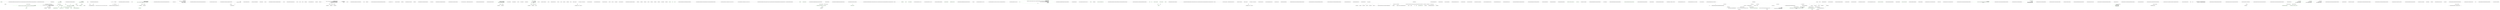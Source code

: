 digraph  {
n112 [label="Nancy.Routing.DefaultRouteInvoker", span=""];
n113 [label="System.Type", span=""];
n114 [label=string, span=""];
n115 [label=dynamic, span=""];
n116 [label="Nancy.NancyContext", span=""];
n117 [label=negotiator, span=""];
n118 [label="?", span=""];
n0 [cluster="Nancy.Routing.DefaultRouteInvoker.DefaultRouteInvoker(System.Collections.Generic.IEnumerable<Nancy.Responses.Negotiation.IResponseProcessor>)", label="Entry Nancy.Routing.DefaultRouteInvoker.DefaultRouteInvoker(System.Collections.Generic.IEnumerable<Nancy.Responses.Negotiation.IResponseProcessor>)", span="18-18"];
n1 [cluster="Nancy.Routing.DefaultRouteInvoker.DefaultRouteInvoker(System.Collections.Generic.IEnumerable<Nancy.Responses.Negotiation.IResponseProcessor>)", label="this.processors = processors", span="20-20"];
n2 [cluster="Nancy.Routing.DefaultRouteInvoker.DefaultRouteInvoker(System.Collections.Generic.IEnumerable<Nancy.Responses.Negotiation.IResponseProcessor>)", label="this.invocationStrategies = \r\n                new Dictionary<Type, Func<dynamic, NancyContext, Response>>\r\n                {\r\n                    { typeof (Response), ProcessAsRealResponse },\r\n                    { typeof (Object), ProcessAsNegotiator },\r\n                }", span="22-27"];
n3 [cluster="Nancy.Routing.DefaultRouteInvoker.DefaultRouteInvoker(System.Collections.Generic.IEnumerable<Nancy.Responses.Negotiation.IResponseProcessor>)", label="Exit Nancy.Routing.DefaultRouteInvoker.DefaultRouteInvoker(System.Collections.Generic.IEnumerable<Nancy.Responses.Negotiation.IResponseProcessor>)", span="18-18"];
n4 [cluster="System.Collections.Generic.Dictionary<TKey, TValue>.Dictionary()", label="Entry System.Collections.Generic.Dictionary<TKey, TValue>.Dictionary()", span="0-0"];
n5 [cluster="Nancy.Routing.DefaultRouteInvoker.Invoke(Nancy.Routing.Route, Nancy.DynamicDictionary, Nancy.NancyContext)", label="Entry Nancy.Routing.DefaultRouteInvoker.Invoke(Nancy.Routing.Route, Nancy.DynamicDictionary, Nancy.NancyContext)", span="37-37"];
n6 [cluster="Nancy.Routing.DefaultRouteInvoker.Invoke(Nancy.Routing.Route, Nancy.DynamicDictionary, Nancy.NancyContext)", label="var result =\r\n                route.Invoke(parameters) ?? new Response()", span="39-40"];
n8 [cluster="Nancy.Routing.DefaultRouteInvoker.Invoke(Nancy.Routing.Route, Nancy.DynamicDictionary, Nancy.NancyContext)", label="return strategy.Invoke(result, context);", span="44-44"];
n7 [cluster="Nancy.Routing.DefaultRouteInvoker.Invoke(Nancy.Routing.Route, Nancy.DynamicDictionary, Nancy.NancyContext)", label="var strategy = this.GetInvocationStrategy(result.GetType())", span="42-42"];
n10 [cluster="Nancy.Routing.Route.Invoke(Nancy.DynamicDictionary)", label="Entry Nancy.Routing.Route.Invoke(Nancy.DynamicDictionary)", span="54-54"];
n11 [cluster="Nancy.Response.Response()", label="Entry Nancy.Response.Response()", span="20-20"];
n12 [cluster="Unk.GetType", label="Entry Unk.GetType", span=""];
n13 [cluster="Nancy.Routing.DefaultRouteInvoker.GetInvocationStrategy(System.Type)", label="Entry Nancy.Routing.DefaultRouteInvoker.GetInvocationStrategy(System.Type)", span="47-47"];
n9 [cluster="Nancy.Routing.DefaultRouteInvoker.Invoke(Nancy.Routing.Route, Nancy.DynamicDictionary, Nancy.NancyContext)", label="Exit Nancy.Routing.DefaultRouteInvoker.Invoke(Nancy.Routing.Route, Nancy.DynamicDictionary, Nancy.NancyContext)", span="37-37"];
n14 [cluster="Unk.Invoke", label="Entry Unk.Invoke", span=""];
n15 [cluster="Nancy.Routing.DefaultRouteInvoker.GetInvocationStrategy(System.Type)", label="return invocationStrategies.Where(invocationStrategy => invocationStrategy.Key.IsAssignableFrom(resultType))\r\n                                        .Select(invocationStrategy => invocationStrategy.Value)\r\n                                        .First();", span="49-51"];
n21 [cluster="lambda expression", label="invocationStrategy.Key.IsAssignableFrom(resultType)", span="49-49"];
n16 [cluster="Nancy.Routing.DefaultRouteInvoker.GetInvocationStrategy(System.Type)", label="Exit Nancy.Routing.DefaultRouteInvoker.GetInvocationStrategy(System.Type)", span="47-47"];
n17 [cluster="Unk.Where", label="Entry Unk.Where", span=""];
n18 [cluster="Unk.Select", label="Entry Unk.Select", span=""];
n19 [cluster="Unk.First", label="Entry Unk.First", span=""];
n20 [cluster="lambda expression", label="Entry lambda expression", span="49-49"];
n24 [cluster="lambda expression", label="Entry lambda expression", span="50-50"];
n22 [cluster="lambda expression", label="Exit lambda expression", span="49-49"];
n23 [cluster="System.Type.IsAssignableFrom(System.Type)", label="Entry System.Type.IsAssignableFrom(System.Type)", span="0-0"];
n25 [cluster="lambda expression", label="invocationStrategy.Value", span="50-50"];
n26 [cluster="lambda expression", label="Exit lambda expression", span="50-50"];
n27 [cluster="Nancy.Routing.DefaultRouteInvoker.GetCompatibleProcessors(string, dynamic, Nancy.NancyContext)", label="Entry Nancy.Routing.DefaultRouteInvoker.GetCompatibleProcessors(string, dynamic, Nancy.NancyContext)", span="54-54"];
n28 [cluster="Nancy.Routing.DefaultRouteInvoker.GetCompatibleProcessors(string, dynamic, Nancy.NancyContext)", label="var compatibleProcessors = this.processors\r\n                .Select(processor => Tuple.Create(processor, (ProcessorMatch)processor.CanProcess(acceptHeader, model, context)))\r\n                .Where(x => x.Item2.ModelResult != MatchResult.NoMatch)\r\n                .Where(x => x.Item2.RequestedContentTypeResult != MatchResult.NoMatch)\r\n                .ToList()", span="56-60"];
n34 [cluster="lambda expression", label="Tuple.Create(processor, (ProcessorMatch)processor.CanProcess(acceptHeader, model, context))", span="57-57"];
n29 [cluster="Nancy.Routing.DefaultRouteInvoker.GetCompatibleProcessors(string, dynamic, Nancy.NancyContext)", label="return compatibleProcessors.Any() ?\r\n                compatibleProcessors :\r\n                null;", span="62-64"];
n31 [cluster="Unk.ToList", label="Entry Unk.ToList", span=""];
n33 [cluster="lambda expression", label="Entry lambda expression", span="57-57"];
n38 [cluster="lambda expression", label="Entry lambda expression", span="58-58"];
n41 [cluster="lambda expression", label="Entry lambda expression", span="59-59"];
n30 [cluster="Nancy.Routing.DefaultRouteInvoker.GetCompatibleProcessors(string, dynamic, Nancy.NancyContext)", label="Exit Nancy.Routing.DefaultRouteInvoker.GetCompatibleProcessors(string, dynamic, Nancy.NancyContext)", span="54-54"];
n32 [cluster="Unk.Any", label="Entry Unk.Any", span=""];
n35 [cluster="lambda expression", label="Exit lambda expression", span="57-57"];
n36 [cluster="Nancy.Responses.Negotiation.IResponseProcessor.CanProcess(Nancy.Responses.Negotiation.MediaRange, dynamic, Nancy.NancyContext)", label="Entry Nancy.Responses.Negotiation.IResponseProcessor.CanProcess(Nancy.Responses.Negotiation.MediaRange, dynamic, Nancy.NancyContext)", span="23-23"];
n37 [cluster="System.Tuple.Create<T1, T2>(T1, T2)", label="Entry System.Tuple.Create<T1, T2>(T1, T2)", span="0-0"];
n39 [cluster="lambda expression", label="x.Item2.ModelResult != MatchResult.NoMatch", span="58-58"];
n40 [cluster="lambda expression", label="Exit lambda expression", span="58-58"];
n42 [cluster="lambda expression", label="x.Item2.RequestedContentTypeResult != MatchResult.NoMatch", span="59-59"];
n43 [cluster="lambda expression", label="Exit lambda expression", span="59-59"];
n44 [cluster="Nancy.Routing.DefaultRouteInvoker.ProcessAsRealResponse(dynamic, Nancy.NancyContext)", label="Entry Nancy.Routing.DefaultRouteInvoker.ProcessAsRealResponse(dynamic, Nancy.NancyContext)", span="67-67"];
n45 [cluster="Nancy.Routing.DefaultRouteInvoker.ProcessAsRealResponse(dynamic, Nancy.NancyContext)", label="return (Response)routeResult;", span="69-69"];
n46 [cluster="Nancy.Routing.DefaultRouteInvoker.ProcessAsRealResponse(dynamic, Nancy.NancyContext)", label="Exit Nancy.Routing.DefaultRouteInvoker.ProcessAsRealResponse(dynamic, Nancy.NancyContext)", span="67-67"];
n47 [cluster="Nancy.Routing.DefaultRouteInvoker.ProcessAsNegotiator(object, Nancy.NancyContext)", label="Entry Nancy.Routing.DefaultRouteInvoker.ProcessAsNegotiator(object, Nancy.NancyContext)", span="72-72"];
n64 [cluster="Nancy.Routing.DefaultRouteInvoker.ProcessAsNegotiator(object, Nancy.NancyContext)", label="var baseUrl = context.Request.Url.BasePath + ''/'' + Path.GetFileNameWithoutExtension(context.Request.Url.Path)", span="127-127"];
n72 [cluster="Nancy.Responses.Negotiation.Negotiator.Negotiator(Nancy.NancyContext)", label="Entry Nancy.Responses.Negotiation.Negotiator.Negotiator(Nancy.NancyContext)", span="9-9"];
n73 [cluster="Nancy.Responses.Negotiation.Negotiator.WithModel(dynamic)", label="Entry Nancy.Responses.Negotiation.Negotiator.WithModel(dynamic)", span="96-96"];
n90 [cluster="lambda expression", label="Entry lambda expression", span="83-83"];
n93 [cluster="lambda expression", label="Entry lambda expression", span="84-84"];
n74 [cluster="Unk.GetModelForMediaRange", label="Entry Unk.GetModelForMediaRange", span=""];
n75 [cluster="Unk.GetCompatibleProcessors", label="Entry Unk.GetCompatibleProcessors", span=""];
n76 [cluster="Unk.ToArray", label="Entry Unk.ToArray", span=""];
n77 [cluster="Unk.OrderByDescending", label="Entry Unk.OrderByDescending", span=""];
n78 [cluster="Unk.ThenByDescending", label="Entry Unk.ThenByDescending", span=""];
n100 [cluster="lambda expression", label="Entry lambda expression", span="105-105"];
n103 [cluster="lambda expression", label="Entry lambda expression", span="106-106"];
n79 [cluster="Unk.Process", label="Entry Unk.Process", span=""];
n69 [cluster="Nancy.Routing.DefaultRouteInvoker.ProcessAsNegotiator(object, Nancy.NancyContext)", label="response.Headers[''Link''] = linkBuilder.ToString()", span="136-136"];
n80 [cluster="Unk.Count", label="Entry Unk.Count", span=""];
n81 [cluster="Nancy.Response.WithHeader(string, string)", label="Entry Nancy.Response.WithHeader(string, string)", span="46-46"];
n62 [cluster="Nancy.Routing.DefaultRouteInvoker.ProcessAsNegotiator(object, Nancy.NancyContext)", label="linkProcessors.Any()", span="123-123"];
n82 [cluster="Unk.Skip", label="Entry Unk.Skip", span=""];
n83 [cluster="Unk.SelectMany", label="Entry Unk.SelectMany", span=""];
n106 [cluster="lambda expression", label="Entry lambda expression", span="119-119"];
n109 [cluster="lambda expression", label="Entry lambda expression", span="120-120"];
n65 [cluster="Nancy.Routing.DefaultRouteInvoker.ProcessAsNegotiator(object, Nancy.NancyContext)", label=linkProcessors, span="128-128"];
n63 [cluster="Nancy.Routing.DefaultRouteInvoker.ProcessAsNegotiator(object, Nancy.NancyContext)", label="var linkBuilder = new StringBuilder()", span="125-125"];
n84 [cluster="System.Text.StringBuilder.StringBuilder()", label="Entry System.Text.StringBuilder.StringBuilder()", span="0-0"];
n68 [cluster="Nancy.Routing.DefaultRouteInvoker.ProcessAsNegotiator(object, Nancy.NancyContext)", label="linkBuilder.AppendFormat(''<{0}>; rel=\''{1}\'','', url, contentType)", span="133-133"];
n85 [cluster="System.IO.Path.GetFileNameWithoutExtension(string)", label="Entry System.IO.Path.GetFileNameWithoutExtension(string)", span="0-0"];
n66 [cluster="Nancy.Routing.DefaultRouteInvoker.ProcessAsNegotiator(object, Nancy.NancyContext)", label="var url = string.Format(''{0}.{1}'', baseUrl, linkProcessor.Item1)", span="130-130"];
n67 [cluster="Nancy.Routing.DefaultRouteInvoker.ProcessAsNegotiator(object, Nancy.NancyContext)", label="var contentType = linkProcessor.Item2.ToString()", span="131-131"];
n86 [cluster="Unk.Format", label="Entry Unk.Format", span=""];
n87 [cluster="Unk.ToString", label="Entry Unk.ToString", span=""];
n88 [cluster="Unk.AppendFormat", label="Entry Unk.AppendFormat", span=""];
n89 [cluster="System.Text.StringBuilder.ToString()", label="Entry System.Text.StringBuilder.ToString()", span="0-0"];
n71 [cluster="Nancy.Routing.DefaultRouteInvoker.ProcessAsNegotiator(object, Nancy.NancyContext)", label="Exit Nancy.Routing.DefaultRouteInvoker.ProcessAsNegotiator(object, Nancy.NancyContext)", span="72-72"];
n92 [cluster="lambda expression", label="Exit lambda expression", span="83-83"];
n95 [cluster="lambda expression", label="Exit lambda expression", span="84-84"];
n96 [cluster="lambda expression", label="Entry lambda expression", span="84-84"];
n98 [cluster="lambda expression", label="Exit lambda expression", span="84-84"];
n99 [cluster="Unk.Matches", label="Entry Unk.Matches", span=""];
n102 [cluster="lambda expression", label="Exit lambda expression", span="105-105"];
n105 [cluster="lambda expression", label="Exit lambda expression", span="106-106"];
n108 [cluster="lambda expression", label="Exit lambda expression", span="119-119"];
n110 [cluster="lambda expression", label="p.Item1.ExtensionMappings", span="120-120"];
n111 [cluster="lambda expression", label="Exit lambda expression", span="120-120"];
d48 [cluster="Nancy.Routing.DefaultRouteInvoker.NegotiateResponse(System.Collections.Generic.IEnumerable<System.Tuple<string, System.Collections.Generic.IEnumerable<System.Tuple<Nancy.Responses.Negotiation.IResponseProcessor, Nancy.Responses.Negotiation.ProcessorMatch>>>>, object, Nancy.Responses.Negotiation.Negotiator, Nancy.NancyContext)", color=green, community=0, label=compatibleHeaders, prediction=0, span="75-75"];
d47 [cluster="Nancy.Routing.DefaultRouteInvoker.NegotiateResponse(System.Collections.Generic.IEnumerable<System.Tuple<string, System.Collections.Generic.IEnumerable<System.Tuple<Nancy.Responses.Negotiation.IResponseProcessor, Nancy.Responses.Negotiation.ProcessorMatch>>>>, object, Nancy.Responses.Negotiation.Negotiator, Nancy.NancyContext)", label="Entry Nancy.Routing.DefaultRouteInvoker.NegotiateResponse(System.Collections.Generic.IEnumerable<System.Tuple<string, System.Collections.Generic.IEnumerable<System.Tuple<Nancy.Responses.Negotiation.IResponseProcessor, Nancy.Responses.Negotiation.ProcessorMatch>>>>, object, Nancy.Responses.Negotiation.Negotiator, Nancy.NancyContext)", span="73-73"];
d50 [cluster="Nancy.Routing.DefaultRouteInvoker.NegotiateResponse(System.Collections.Generic.IEnumerable<System.Tuple<string, System.Collections.Generic.IEnumerable<System.Tuple<Nancy.Responses.Negotiation.IResponseProcessor, Nancy.Responses.Negotiation.ProcessorMatch>>>>, object, Nancy.Responses.Negotiation.Negotiator, Nancy.NancyContext)", color=green, community=0, label=prioritizedProcessors, prediction=1, span="81-81"];
d49 [cluster="Nancy.Routing.DefaultRouteInvoker.NegotiateResponse(System.Collections.Generic.IEnumerable<System.Tuple<string, System.Collections.Generic.IEnumerable<System.Tuple<Nancy.Responses.Negotiation.IResponseProcessor, Nancy.Responses.Negotiation.ProcessorMatch>>>>, object, Nancy.Responses.Negotiation.Negotiator, Nancy.NancyContext)", color=green, community=1, label="var prioritizedProcessors = compatibleHeader.Item2\r\n                    .OrderByDescending(x => x.Item2.ModelResult)\r\n                    .ThenByDescending(x => x.Item2.RequestedContentTypeResult)", prediction=2, span="77-79"];
d54 [cluster="Nancy.Routing.DefaultRouteInvoker.NegotiateResponse(System.Collections.Generic.IEnumerable<System.Tuple<string, System.Collections.Generic.IEnumerable<System.Tuple<Nancy.Responses.Negotiation.IResponseProcessor, Nancy.Responses.Negotiation.ProcessorMatch>>>>, object, Nancy.Responses.Negotiation.Negotiator, Nancy.NancyContext)", color=green, community=0, label="return null;", prediction=3, span="93-93"];
d51 [cluster="Nancy.Routing.DefaultRouteInvoker.NegotiateResponse(System.Collections.Generic.IEnumerable<System.Tuple<string, System.Collections.Generic.IEnumerable<System.Tuple<Nancy.Responses.Negotiation.IResponseProcessor, Nancy.Responses.Negotiation.ProcessorMatch>>>>, object, Nancy.Responses.Negotiation.Negotiator, Nancy.NancyContext)", color=green, community=1, label="var response =\r\n                        SafeInvokeResponseProcessor(prioritizedProcessor.Item1, compatibleHeader.Item1, negotiator.NegotiationContext.GetModelForMediaRange(compatibleHeader.Item1), context)", prediction=0, span="83-84"];
d52 [cluster="Nancy.Routing.DefaultRouteInvoker.NegotiateResponse(System.Collections.Generic.IEnumerable<System.Tuple<string, System.Collections.Generic.IEnumerable<System.Tuple<Nancy.Responses.Negotiation.IResponseProcessor, Nancy.Responses.Negotiation.ProcessorMatch>>>>, object, Nancy.Responses.Negotiation.Negotiator, Nancy.NancyContext)", color=green, community=0, label="response != null", prediction=5, span="86-86"];
d58 [cluster="Nancy.Responses.Negotiation.NegotiationContext.GetModelForMediaRange(Nancy.Responses.Negotiation.MediaRange)", label="Entry Nancy.Responses.Negotiation.NegotiationContext.GetModelForMediaRange(Nancy.Responses.Negotiation.MediaRange)", span="61-61"];
d59 [cluster="Nancy.Routing.DefaultRouteInvoker.SafeInvokeResponseProcessor(Nancy.Responses.Negotiation.IResponseProcessor, Nancy.Responses.Negotiation.MediaRange, object, Nancy.NancyContext)", label="Entry Nancy.Routing.DefaultRouteInvoker.SafeInvokeResponseProcessor(Nancy.Responses.Negotiation.IResponseProcessor, Nancy.Responses.Negotiation.MediaRange, object, Nancy.NancyContext)", span="181-181"];
d53 [cluster="Nancy.Routing.DefaultRouteInvoker.NegotiateResponse(System.Collections.Generic.IEnumerable<System.Tuple<string, System.Collections.Generic.IEnumerable<System.Tuple<Nancy.Responses.Negotiation.IResponseProcessor, Nancy.Responses.Negotiation.ProcessorMatch>>>>, object, Nancy.Responses.Negotiation.Negotiator, Nancy.NancyContext)", color=green, community=0, label="return response;", prediction=0, span="88-88"];
d56 [cluster="System.Collections.Generic.IEnumerable<TSource>.OrderByDescending<TSource, TKey>(System.Func<TSource, TKey>)", label="Entry System.Collections.Generic.IEnumerable<TSource>.OrderByDescending<TSource, TKey>(System.Func<TSource, TKey>)", span="0-0"];
d57 [cluster="System.Linq.IOrderedEnumerable<TSource>.ThenByDescending<TSource, TKey>(System.Func<TSource, TKey>)", label="Entry System.Linq.IOrderedEnumerable<TSource>.ThenByDescending<TSource, TKey>(System.Func<TSource, TKey>)", span="0-0"];
d55 [cluster="Nancy.Routing.DefaultRouteInvoker.NegotiateResponse(System.Collections.Generic.IEnumerable<System.Tuple<string, System.Collections.Generic.IEnumerable<System.Tuple<Nancy.Responses.Negotiation.IResponseProcessor, Nancy.Responses.Negotiation.ProcessorMatch>>>>, object, Nancy.Responses.Negotiation.Negotiator, Nancy.NancyContext)", label="Exit Nancy.Routing.DefaultRouteInvoker.NegotiateResponse(System.Collections.Generic.IEnumerable<System.Tuple<string, System.Collections.Generic.IEnumerable<System.Tuple<Nancy.Responses.Negotiation.IResponseProcessor, Nancy.Responses.Negotiation.ProcessorMatch>>>>, object, Nancy.Responses.Negotiation.Negotiator, Nancy.NancyContext)", span="73-73"];
d61 [cluster="lambda expression", color=green, community=0, label="x.Item2.ModelResult", prediction=7, span="78-78"];
d64 [cluster="lambda expression", color=green, community=0, label="x.Item2.RequestedContentTypeResult", prediction=8, span="79-79"];
d67 [cluster="Nancy.Routing.DefaultRouteInvoker.ProcessAsNegotiator(object, Nancy.NancyContext)", color=green, community=0, label="var negotiator = \r\n                GetNegotiator(routeResult, context)", prediction=0, span="98-99"];
d66 [cluster="Nancy.Routing.DefaultRouteInvoker.ProcessAsNegotiator(object, Nancy.NancyContext)", label="Entry Nancy.Routing.DefaultRouteInvoker.ProcessAsNegotiator(object, Nancy.NancyContext)", span="96-96"];
d82 [cluster="Nancy.Routing.DefaultRouteInvoker.GetCompatibleHeaders(Nancy.NancyContext, Nancy.Responses.Negotiation.Negotiator)", label="Entry Nancy.Routing.DefaultRouteInvoker.GetCompatibleHeaders(Nancy.NancyContext, Nancy.Responses.Negotiation.Negotiator)", span="165-165"];
d88 [cluster="Nancy.Routing.DefaultRouteInvoker.AddNegotiatedHeaders(Nancy.Responses.Negotiation.Negotiator, Nancy.Response)", label="Entry Nancy.Routing.DefaultRouteInvoker.AddNegotiatedHeaders(Nancy.Responses.Negotiation.Negotiator, Nancy.Response)", span="132-132"];
d68 [cluster="Nancy.Routing.DefaultRouteInvoker.ProcessAsNegotiator(object, Nancy.NancyContext)", color=green, community=0, label="var compatibleHeaders = \r\n                this.GetCompatibleHeaders(context, negotiator)", prediction=0, span="101-102"];
d81 [cluster="Nancy.Routing.DefaultRouteInvoker.GetNegotiator(object, Nancy.NancyContext)", label="Entry Nancy.Routing.DefaultRouteInvoker.GetNegotiator(object, Nancy.NancyContext)", span="194-194"];
d71 [cluster="Nancy.Routing.DefaultRouteInvoker.ProcessAsNegotiator(object, Nancy.NancyContext)", color=green, community=1, label="var response =\r\n                NegotiateResponse(compatibleHeaders, routeResult, negotiator, context)", prediction=0, span="109-110"];
d78 [cluster="Nancy.Routing.DefaultRouteInvoker.ProcessAsNegotiator(object, Nancy.NancyContext)", color=green, community=0, label="AddNegotiatedHeaders(negotiator, response)", prediction=0, span="126-126"];
d87 [cluster="Nancy.Routing.DefaultRouteInvoker.AddLinkHeaders(Nancy.NancyContext, System.Collections.Generic.IEnumerable<System.Tuple<string, System.Collections.Generic.IEnumerable<System.Tuple<Nancy.Responses.Negotiation.IResponseProcessor, Nancy.Responses.Negotiation.ProcessorMatch>>>>, Nancy.Response)", label="Entry Nancy.Routing.DefaultRouteInvoker.AddLinkHeaders(Nancy.NancyContext, System.Collections.Generic.IEnumerable<System.Tuple<string, System.Collections.Generic.IEnumerable<System.Tuple<Nancy.Responses.Negotiation.IResponseProcessor, Nancy.Responses.Negotiation.ProcessorMatch>>>>, Nancy.Response)", span="140-140"];
d69 [cluster="Nancy.Routing.DefaultRouteInvoker.ProcessAsNegotiator(object, Nancy.NancyContext)", color=green, community=0, label="!compatibleHeaders.Any()", prediction=13, span="104-104"];
d74 [cluster="Nancy.Routing.DefaultRouteInvoker.ProcessAsNegotiator(object, Nancy.NancyContext)", color=green, community=0, label="compatibleHeaders.Count() > 1", prediction=0, span="117-117"];
d76 [cluster="Nancy.Routing.DefaultRouteInvoker.ProcessAsNegotiator(object, Nancy.NancyContext)", color=green, community=0, label="AddLinkHeaders(context, compatibleHeaders, response)", prediction=0, span="122-122"];
d72 [cluster="Nancy.Routing.DefaultRouteInvoker.ProcessAsNegotiator(object, Nancy.NancyContext)", color=green, community=0, label="response == null", prediction=16, span="112-112"];
d75 [cluster="Nancy.Routing.DefaultRouteInvoker.ProcessAsNegotiator(object, Nancy.NancyContext)", color=green, community=0, label="response.WithHeader(''Vary'', ''Accept'')", prediction=0, span="119-119"];
d77 [cluster="Nancy.Routing.DefaultRouteInvoker.ProcessAsNegotiator(object, Nancy.NancyContext)", color=green, community=0, label="!(response is NotAcceptableResponse)", prediction=0, span="124-124"];
d79 [cluster="Nancy.Routing.DefaultRouteInvoker.ProcessAsNegotiator(object, Nancy.NancyContext)", color=green, community=0, label="return response;", prediction=0, span="129-129"];
d73 [cluster="Nancy.Routing.DefaultRouteInvoker.ProcessAsNegotiator(object, Nancy.NancyContext)", color=green, community=0, label="response = new NotAcceptableResponse()", prediction=0, span="114-114"];
d70 [cluster="Nancy.Routing.DefaultRouteInvoker.ProcessAsNegotiator(object, Nancy.NancyContext)", color=green, community=0, label="return new NotAcceptableResponse();", prediction=21, span="106-106"];
d83 [cluster="System.Collections.Generic.IEnumerable<TSource>.Any<TSource>()", label="Entry System.Collections.Generic.IEnumerable<TSource>.Any<TSource>()", span="0-0"];
d85 [cluster="System.Collections.Generic.IEnumerable<TSource>.Count<TSource>()", label="Entry System.Collections.Generic.IEnumerable<TSource>.Count<TSource>()", span="0-0"];
d84 [cluster="Nancy.Responses.NotAcceptableResponse.NotAcceptableResponse()", label="Entry Nancy.Responses.NotAcceptableResponse.NotAcceptableResponse()", span="10-10"];
d89 [cluster="Nancy.Routing.DefaultRouteInvoker.AddNegotiatedHeaders(Nancy.Responses.Negotiation.Negotiator, Nancy.Response)", color=green, community=0, label="negotiator.NegotiationContext.Headers", prediction=22, span="134-134"];
d90 [cluster="Nancy.Routing.DefaultRouteInvoker.AddNegotiatedHeaders(Nancy.Responses.Negotiation.Negotiator, Nancy.Response)", color=green, community=0, label="response.Headers[header.Key] = header.Value", prediction=23, span="136-136"];
d91 [cluster="Nancy.Routing.DefaultRouteInvoker.AddNegotiatedHeaders(Nancy.Responses.Negotiation.Negotiator, Nancy.Response)", label="Exit Nancy.Routing.DefaultRouteInvoker.AddNegotiatedHeaders(Nancy.Responses.Negotiation.Negotiator, Nancy.Response)", span="132-132"];
d92 [cluster="Nancy.Routing.DefaultRouteInvoker.AddLinkHeaders(Nancy.NancyContext, System.Collections.Generic.IEnumerable<System.Tuple<string, System.Collections.Generic.IEnumerable<System.Tuple<Nancy.Responses.Negotiation.IResponseProcessor, Nancy.Responses.Negotiation.ProcessorMatch>>>>, Nancy.Response)", color=green, community=1, label="var linkProcessors = compatibleHeaders\r\n                .Skip(1)\r\n                .SelectMany(m => m.Item2)\r\n                .SelectMany(p => p.Item1.ExtensionMappings)\r\n                .ToArray()", prediction=24, span="142-146"];
d93 [cluster="Nancy.Routing.DefaultRouteInvoker.AddLinkHeaders(Nancy.NancyContext, System.Collections.Generic.IEnumerable<System.Tuple<string, System.Collections.Generic.IEnumerable<System.Tuple<Nancy.Responses.Negotiation.IResponseProcessor, Nancy.Responses.Negotiation.ProcessorMatch>>>>, Nancy.Response)", label="linkProcessors.Any()", span="148-148"];
d102 [cluster="System.Collections.Generic.IEnumerable<TSource>.Skip<TSource>(int)", label="Entry System.Collections.Generic.IEnumerable<TSource>.Skip<TSource>(int)", span="0-0"];
d103 [cluster="System.Collections.Generic.IEnumerable<TSource>.SelectMany<TSource, TResult>(System.Func<TSource, System.Collections.Generic.IEnumerable<TResult>>)", label="Entry System.Collections.Generic.IEnumerable<TSource>.SelectMany<TSource, TResult>(System.Func<TSource, System.Collections.Generic.IEnumerable<TResult>>)", span="0-0"];
d104 [cluster="System.Collections.Generic.IEnumerable<TSource>.ToArray<TSource>()", label="Entry System.Collections.Generic.IEnumerable<TSource>.ToArray<TSource>()", span="0-0"];
d96 [cluster="Nancy.Routing.DefaultRouteInvoker.AddLinkHeaders(Nancy.NancyContext, System.Collections.Generic.IEnumerable<System.Tuple<string, System.Collections.Generic.IEnumerable<System.Tuple<Nancy.Responses.Negotiation.IResponseProcessor, Nancy.Responses.Negotiation.ProcessorMatch>>>>, Nancy.Response)", label=linkProcessors, span="153-153"];
d112 [cluster="lambda expression", color=green, community=0, label="m.Item2", prediction=25, span="144-144"];
d117 [cluster="Nancy.Routing.DefaultRouteInvoker.GetCompatibleHeaders(Nancy.NancyContext, Nancy.Responses.Negotiation.Negotiator)", color=green, community=1, label="var acceptHeaders = context.Request.Headers\r\n                .Accept.Where(header => header.Item2 > 0m)\r\n                .Where(header => negotiator.NegotiationContext.PermissableMediaRanges.Any(mr => mr.Matches(header.Item1)))\r\n                .ToList()", prediction=26, span="167-170"];
d118 [cluster="Nancy.Routing.DefaultRouteInvoker.GetCompatibleHeaders(Nancy.NancyContext, Nancy.Responses.Negotiation.Negotiator)", color=green, community=1, label="return (from header in acceptHeaders\r\n                    let compatibleProcessors = (IEnumerable<Tuple<IResponseProcessor, ProcessorMatch>>)GetCompatibleProcessorsByHeader(header.Item1, negotiator.NegotiationContext.GetModelForMediaRange(header.Item1), context)\r\n                    where compatibleProcessors != null\r\n                    select new Tuple<string, IEnumerable<Tuple<IResponseProcessor, ProcessorMatch>>>(\r\n                        header.Item1,\r\n                        compatibleProcessors\r\n                    )).ToArray();", prediction=27, span="172-178"];
d128 [cluster="lambda expression", color=green, community=0, label="negotiator.NegotiationContext.PermissableMediaRanges.Any(mr => mr.Matches(header.Item1))", prediction=28, span="169-169"];
d152 [label="Nancy.Responses.Negotiation.Negotiator", span=""];
d130 [cluster="lambda expression", label="Entry lambda expression", span="169-169"];
d119 [cluster="Nancy.Routing.DefaultRouteInvoker.GetCompatibleHeaders(Nancy.NancyContext, Nancy.Responses.Negotiation.Negotiator)", label="Exit Nancy.Routing.DefaultRouteInvoker.GetCompatibleHeaders(Nancy.NancyContext, Nancy.Responses.Negotiation.Negotiator)", span="165-165"];
d121 [cluster="Unk.GetCompatibleProcessorsByHeader", label="Entry Unk.GetCompatibleProcessorsByHeader", span=""];
d122 [cluster="Tuple<string, IEnumerable<Tuple<IResponseProcessor, ProcessorMatch>>>.cstr", label="Entry Tuple<string, IEnumerable<Tuple<IResponseProcessor, ProcessorMatch>>>.cstr", span=""];
d125 [cluster="lambda expression", color=green, community=0, label="header.Item2 > 0m", prediction=29, span="168-168"];
d131 [cluster="lambda expression", color=green, community=0, label="mr.Matches(header.Item1)", prediction=30, span="169-169"];
d132 [cluster="lambda expression", label="Exit lambda expression", span="169-169"];
d134 [cluster="Nancy.Routing.DefaultRouteInvoker.SafeInvokeResponseProcessor(Nancy.Responses.Negotiation.IResponseProcessor, Nancy.Responses.Negotiation.MediaRange, object, Nancy.NancyContext)", color=green, community=0, label="return responseProcessor.Process(mediaRange, model, context);", prediction=31, span="185-185"];
d137 [cluster="Nancy.Routing.DefaultRouteInvoker.SafeInvokeResponseProcessor(Nancy.Responses.Negotiation.IResponseProcessor, Nancy.Responses.Negotiation.MediaRange, object, Nancy.NancyContext)", label="Exit Nancy.Routing.DefaultRouteInvoker.SafeInvokeResponseProcessor(Nancy.Responses.Negotiation.IResponseProcessor, Nancy.Responses.Negotiation.MediaRange, object, Nancy.NancyContext)", span="181-181"];
d138 [cluster="Nancy.Responses.Negotiation.IResponseProcessor.Process(Nancy.Responses.Negotiation.MediaRange, dynamic, Nancy.NancyContext)", label="Entry Nancy.Responses.Negotiation.IResponseProcessor.Process(Nancy.Responses.Negotiation.MediaRange, dynamic, Nancy.NancyContext)", span="32-32"];
d135 [cluster="Nancy.Routing.DefaultRouteInvoker.SafeInvokeResponseProcessor(Nancy.Responses.Negotiation.IResponseProcessor, Nancy.Responses.Negotiation.MediaRange, object, Nancy.NancyContext)", color=green, community=0, label=Exception, prediction=32, span="187-187"];
d136 [cluster="Nancy.Routing.DefaultRouteInvoker.SafeInvokeResponseProcessor(Nancy.Responses.Negotiation.IResponseProcessor, Nancy.Responses.Negotiation.MediaRange, object, Nancy.NancyContext)", color=green, community=0, label="return null;", prediction=33, span="191-191"];
d139 [cluster="Nancy.Routing.DefaultRouteInvoker.GetNegotiator(object, Nancy.NancyContext)", color=green, community=0, label="var negotiator = routeResult as Negotiator", prediction=34, span="196-196"];
d140 [cluster="Nancy.Routing.DefaultRouteInvoker.GetNegotiator(object, Nancy.NancyContext)", color=green, community=0, label="negotiator == null", prediction=35, span="198-198"];
d143 [cluster="Nancy.Routing.DefaultRouteInvoker.GetNegotiator(object, Nancy.NancyContext)", color=green, community=0, label="return negotiator;", prediction=34, span="204-204"];
d141 [cluster="Nancy.Routing.DefaultRouteInvoker.GetNegotiator(object, Nancy.NancyContext)", color=green, community=0, label="negotiator = new Negotiator(context)", prediction=34, span="200-200"];
d142 [cluster="Nancy.Routing.DefaultRouteInvoker.GetNegotiator(object, Nancy.NancyContext)", color=green, community=0, label="negotiator.WithModel(routeResult)", prediction=38, span="201-201"];
d144 [cluster="Nancy.Routing.DefaultRouteInvoker.GetNegotiator(object, Nancy.NancyContext)", label="Exit Nancy.Routing.DefaultRouteInvoker.GetNegotiator(object, Nancy.NancyContext)", span="194-194"];
d101 [cluster="Nancy.Routing.DefaultRouteInvoker.AddLinkHeaders(Nancy.NancyContext, System.Collections.Generic.IEnumerable<System.Tuple<string, System.Collections.Generic.IEnumerable<System.Tuple<Nancy.Responses.Negotiation.IResponseProcessor, Nancy.Responses.Negotiation.ProcessorMatch>>>>, Nancy.Response)", label="Exit Nancy.Routing.DefaultRouteInvoker.AddLinkHeaders(Nancy.NancyContext, System.Collections.Generic.IEnumerable<System.Tuple<string, System.Collections.Generic.IEnumerable<System.Tuple<Nancy.Responses.Negotiation.IResponseProcessor, Nancy.Responses.Negotiation.ProcessorMatch>>>>, Nancy.Response)", span="140-140"];
d95 [cluster="Nancy.Routing.DefaultRouteInvoker.AddLinkHeaders(Nancy.NancyContext, System.Collections.Generic.IEnumerable<System.Tuple<string, System.Collections.Generic.IEnumerable<System.Tuple<Nancy.Responses.Negotiation.IResponseProcessor, Nancy.Responses.Negotiation.ProcessorMatch>>>>, Nancy.Response)", label="var baseUrl = context.Request.Url.BasePath + ''/'' + Path.GetFileNameWithoutExtension(context.Request.Url.Path)", span="152-152"];
d100 [cluster="Nancy.Routing.DefaultRouteInvoker.AddLinkHeaders(Nancy.NancyContext, System.Collections.Generic.IEnumerable<System.Tuple<string, System.Collections.Generic.IEnumerable<System.Tuple<Nancy.Responses.Negotiation.IResponseProcessor, Nancy.Responses.Negotiation.ProcessorMatch>>>>, Nancy.Response)", label="response.Headers[''Link''] = linkBuilder.ToString()", span="161-161"];
d94 [cluster="Nancy.Routing.DefaultRouteInvoker.AddLinkHeaders(Nancy.NancyContext, System.Collections.Generic.IEnumerable<System.Tuple<string, System.Collections.Generic.IEnumerable<System.Tuple<Nancy.Responses.Negotiation.IResponseProcessor, Nancy.Responses.Negotiation.ProcessorMatch>>>>, Nancy.Response)", label="var linkBuilder = new StringBuilder()", span="150-150"];
d99 [cluster="Nancy.Routing.DefaultRouteInvoker.AddLinkHeaders(Nancy.NancyContext, System.Collections.Generic.IEnumerable<System.Tuple<string, System.Collections.Generic.IEnumerable<System.Tuple<Nancy.Responses.Negotiation.IResponseProcessor, Nancy.Responses.Negotiation.ProcessorMatch>>>>, Nancy.Response)", label="linkBuilder.AppendFormat(''<{0}>; rel=\''{1}\'','', url, contentType)", span="158-158"];
d97 [cluster="Nancy.Routing.DefaultRouteInvoker.AddLinkHeaders(Nancy.NancyContext, System.Collections.Generic.IEnumerable<System.Tuple<string, System.Collections.Generic.IEnumerable<System.Tuple<Nancy.Responses.Negotiation.IResponseProcessor, Nancy.Responses.Negotiation.ProcessorMatch>>>>, Nancy.Response)", label="var url = string.Format(''{0}.{1}'', baseUrl, linkProcessor.Item1)", span="155-155"];
d98 [cluster="Nancy.Routing.DefaultRouteInvoker.AddLinkHeaders(Nancy.NancyContext, System.Collections.Generic.IEnumerable<System.Tuple<string, System.Collections.Generic.IEnumerable<System.Tuple<Nancy.Responses.Negotiation.IResponseProcessor, Nancy.Responses.Negotiation.ProcessorMatch>>>>, Nancy.Response)", label="var contentType = linkProcessor.Item2.ToString()", span="156-156"];
d109 [cluster="System.Text.StringBuilder.AppendFormat(string, object, object)", label="Entry System.Text.StringBuilder.AppendFormat(string, object, object)", span="0-0"];
d107 [cluster="string.Format(string, object, object)", label="Entry string.Format(string, object, object)", span="0-0"];
d108 [cluster="Nancy.Responses.Negotiation.MediaRange.ToString()", label="Entry Nancy.Responses.Negotiation.MediaRange.ToString()", span="61-61"];
m0_1 [cluster="Nancy.Responses.Negotiation.IResponseProcessor.CanProcess(Nancy.Responses.Negotiation.MediaRange, dynamic, Nancy.NancyContext)", file="IResponseProcessor.cs", label="Exit Nancy.Responses.Negotiation.IResponseProcessor.CanProcess(Nancy.Responses.Negotiation.MediaRange, dynamic, Nancy.NancyContext)", span="23-23"];
m0_2 [cluster="Nancy.Responses.Negotiation.IResponseProcessor.Process(Nancy.Responses.Negotiation.MediaRange, dynamic, Nancy.NancyContext)", file="IResponseProcessor.cs", label="Entry Nancy.Responses.Negotiation.IResponseProcessor.Process(Nancy.Responses.Negotiation.MediaRange, dynamic, Nancy.NancyContext)", span="32-32"];
m0_3 [cluster="Nancy.Responses.Negotiation.IResponseProcessor.Process(Nancy.Responses.Negotiation.MediaRange, dynamic, Nancy.NancyContext)", file="IResponseProcessor.cs", label="Exit Nancy.Responses.Negotiation.IResponseProcessor.Process(Nancy.Responses.Negotiation.MediaRange, dynamic, Nancy.NancyContext)", span="32-32"];
m2_0 [cluster="Nancy.Cookies.NancyCookie.NancyCookie(string, string)", file="MainModule.cs", label="Entry Nancy.Cookies.NancyCookie.NancyCookie(string, string)", span="10-10"];
m2_1 [cluster="Nancy.Cookies.NancyCookie.NancyCookie(string, string)", file="MainModule.cs", label="Exit Nancy.Cookies.NancyCookie.NancyCookie(string, string)", span="10-10"];
m2_10 [cluster="Nancy.Cookies.NancyCookie.ToString()", file="MainModule.cs", label="Entry Nancy.Cookies.NancyCookie.ToString()", span="86-86"];
m2_11 [cluster="Nancy.Cookies.NancyCookie.ToString()", file="MainModule.cs", label="var sb = new StringBuilder(50)", span="88-88"];
m2_12 [cluster="Nancy.Cookies.NancyCookie.ToString()", file="MainModule.cs", label="sb.AppendFormat(''{0}={1}; path={2}'', this.EncodedName, this.EncodedValue, Path ?? ''/'')", span="89-89"];
m2_14 [cluster="Nancy.Cookies.NancyCookie.ToString()", file="MainModule.cs", label="sb.Append(''; expires='')", span="93-93"];
m2_15 [cluster="Nancy.Cookies.NancyCookie.ToString()", file="MainModule.cs", label="sb.Append(Expires.Value.ToUniversalTime().ToString(''ddd, dd-MMM-yyyy HH:mm:ss'', DateTimeFormatInfo.InvariantInfo))", span="94-94"];
m2_16 [cluster="Nancy.Cookies.NancyCookie.ToString()", file="MainModule.cs", label="sb.Append('' GMT'')", span="95-95"];
m2_18 [cluster="Nancy.Cookies.NancyCookie.ToString()", file="MainModule.cs", label="sb.Append(''; domain='')", span="100-100"];
m2_19 [cluster="Nancy.Cookies.NancyCookie.ToString()", file="MainModule.cs", label="sb.Append(Domain)", span="101-101"];
m2_21 [cluster="Nancy.Cookies.NancyCookie.ToString()", file="MainModule.cs", label="sb.Append(''; Secure'')", span="106-106"];
m2_23 [cluster="Nancy.Cookies.NancyCookie.ToString()", file="MainModule.cs", label="sb.Append(''; HttpOnly'')", span="111-111"];
m2_24 [cluster="Nancy.Cookies.NancyCookie.ToString()", file="MainModule.cs", label="return sb.ToString();", span="114-114"];
m2_13 [cluster="Nancy.Cookies.NancyCookie.ToString()", file="MainModule.cs", label="Expires != null", span="91-91"];
m2_17 [cluster="Nancy.Cookies.NancyCookie.ToString()", file="MainModule.cs", label="Domain != null", span="98-98"];
m2_20 [cluster="Nancy.Cookies.NancyCookie.ToString()", file="MainModule.cs", label=Secure, span="104-104"];
m2_22 [cluster="Nancy.Cookies.NancyCookie.ToString()", file="MainModule.cs", label=HttpOnly, span="109-109"];
m2_25 [cluster="Nancy.Cookies.NancyCookie.ToString()", file="MainModule.cs", label="Exit Nancy.Cookies.NancyCookie.ToString()", span="86-86"];
m2_28 [cluster="System.Text.StringBuilder.Append(string)", file="MainModule.cs", label="Entry System.Text.StringBuilder.Append(string)", span="0-0"];
m2_4 [cluster="Nancy.ViewEngines.Spark.NancySparkView.H(object)", file="MainModule.cs", label="Entry Nancy.ViewEngines.Spark.NancySparkView.H(object)", span="19-19"];
m2_5 [cluster="Nancy.ViewEngines.Spark.NancySparkView.H(object)", color=green, community=0, file="MainModule.cs", label="return HttpUtility.HtmlEncode(value.ToString());", prediction=39, span="21-21"];
m2_6 [cluster="Nancy.ViewEngines.Spark.NancySparkView.H(object)", file="MainModule.cs", label="Exit Nancy.ViewEngines.Spark.NancySparkView.H(object)", span="19-19"];
m2_7 [cluster="object.ToString()", file="MainModule.cs", label="Entry object.ToString()", span="0-0"];
m2_8 [cluster="Unk.HtmlEncode", file="MainModule.cs", label="Entry Unk.HtmlEncode", span=""];
m2_9 [cluster="Nancy.Cookies.NancyCookie.NancyCookie(string, string, bool, bool)", file="MainModule.cs", label="Exit Nancy.Cookies.NancyCookie.NancyCookie(string, string, bool, bool)", span="20-20"];
m2_29 [cluster="System.DateTime.ToUniversalTime()", file="MainModule.cs", label="Entry System.DateTime.ToUniversalTime()", span="0-0"];
m2_26 [cluster="System.Text.StringBuilder.StringBuilder(int)", file="MainModule.cs", label="Entry System.Text.StringBuilder.StringBuilder(int)", span="0-0"];
m2_30 [cluster="System.DateTime.ToString(string, System.IFormatProvider)", file="MainModule.cs", label="Entry System.DateTime.ToString(string, System.IFormatProvider)", span="0-0"];
m2_27 [cluster="System.Text.StringBuilder.AppendFormat(string, object, object, object)", file="MainModule.cs", label="Entry System.Text.StringBuilder.AppendFormat(string, object, object, object)", span="0-0"];
m2_2 [cluster="Nancy.Cookies.NancyCookie.NancyCookie(string, string, bool)", file="MainModule.cs", label="Entry Nancy.Cookies.NancyCookie.NancyCookie(string, string, bool)", span="15-15"];
m2_3 [cluster="Nancy.Cookies.NancyCookie.NancyCookie(string, string, bool)", file="MainModule.cs", label="Exit Nancy.Cookies.NancyCookie.NancyCookie(string, string, bool)", span="15-15"];
m2_32 [file="MainModule.cs", label="Nancy.Cookies.NancyCookie", span=""];
m3_10 [cluster="Nancy.Responses.Negotiation.MediaType.implicit operator string(Nancy.Responses.Negotiation.MediaType)", file="MediaType.cs", label="Entry Nancy.Responses.Negotiation.MediaType.implicit operator string(Nancy.Responses.Negotiation.MediaType)", span="39-39"];
m3_12 [cluster="Nancy.Responses.Negotiation.MediaType.implicit operator string(Nancy.Responses.Negotiation.MediaType)", file="MediaType.cs", label="Exit Nancy.Responses.Negotiation.MediaType.implicit operator string(Nancy.Responses.Negotiation.MediaType)", span="39-39"];
m3_13 [cluster="Nancy.Responses.Negotiation.MediaType.ToString()", file="MediaType.cs", label="Entry Nancy.Responses.Negotiation.MediaType.ToString()", span="44-44"];
m3_15 [cluster="Nancy.Responses.Negotiation.MediaType.ToString()", file="MediaType.cs", label="Exit Nancy.Responses.Negotiation.MediaType.ToString()", span="44-44"];
m3_0 [cluster="Nancy.Responses.Negotiation.MediaType.MediaType(string)", file="MediaType.cs", label="Entry Nancy.Responses.Negotiation.MediaType.MediaType(string)", span="22-22"];
m3_1 [cluster="Nancy.Testing.BrowserContext.BrowserContext()", color=green, community=0, file="MediaType.cs", label="this.Values.Headers = new Dictionary<string, IEnumerable<string>>()", prediction=40, span="16-16"];
m3_2 [cluster="Nancy.Testing.BrowserContext.BrowserContext()", color=green, community=0, file="MediaType.cs", label="this.Values.Protocol = ''http''", prediction=41, span="17-17"];
m3_6 [cluster="string.Equals(string, System.StringComparison)", file="MediaType.cs", label="Entry string.Equals(string, System.StringComparison)", span="0-0"];
m3_7 [cluster="Nancy.Responses.Negotiation.MediaType.implicit operator Nancy.Responses.Negotiation.MediaType(string)", file="MediaType.cs", label="Entry Nancy.Responses.Negotiation.MediaType.implicit operator Nancy.Responses.Negotiation.MediaType(string)", span="34-34"];
m3_8 [cluster="Nancy.Responses.Negotiation.MediaType.implicit operator Nancy.Responses.Negotiation.MediaType(string)", file="MediaType.cs", label="return new MediaType(inputString);", span="36-36"];
m3_9 [cluster="Nancy.Responses.Negotiation.MediaType.implicit operator Nancy.Responses.Negotiation.MediaType(string)", file="MediaType.cs", label="Exit Nancy.Responses.Negotiation.MediaType.implicit operator Nancy.Responses.Negotiation.MediaType(string)", span="34-34"];
m3_3 [cluster="Nancy.Responses.Negotiation.MediaType.Matches(Nancy.Responses.Negotiation.MediaType)", color=green, community=0, file="MediaType.cs", label="Entry Nancy.Responses.Negotiation.MediaType.Matches(Nancy.Responses.Negotiation.MediaType)", prediction=42, span="27-27"];
m3_5 [cluster="Nancy.Responses.Negotiation.MediaType.Matches(Nancy.Responses.Negotiation.MediaType)", file="MediaType.cs", label="Exit Nancy.Responses.Negotiation.MediaType.Matches(Nancy.Responses.Negotiation.MediaType)", span="27-27"];
m3_16 [file="MediaType.cs", label="Nancy.Responses.Negotiation.MediaType", span=""];
m4_0 [cluster="Nancy.Responses.Negotiation.NegotiationContext.NegotiationContext()", file="NegotiationContext.cs", label="Entry Nancy.Responses.Negotiation.NegotiationContext.NegotiationContext()", span="49-49"];
m4_1 [cluster="Nancy.Responses.Negotiation.NegotiationContext.NegotiationContext()", file="NegotiationContext.cs", label="this.PermissableMediaRanges = new List<MediaRange>(new[] { (MediaRange)''*/*'' })", span="51-51"];
m4_5 [cluster="Nancy.Cookies.NancyCookie.NancyCookie(string, string, bool, bool)", file="NegotiationContext.cs", label="Exit Nancy.Cookies.NancyCookie.NancyCookie(string, string, bool, bool)", span="20-20"];
m4_11 [cluster="Nancy.Cookies.NancyCookie.NancyCookie(string, string, bool, bool, System.DateTime?)", file="NegotiationContext.cs", label="Exit Nancy.Cookies.NancyCookie.NancyCookie(string, string, bool, bool, System.DateTime?)", span="25-25"];
m4_33 [cluster="System.Text.StringBuilder.ToString()", file="NegotiationContext.cs", label="Entry System.Text.StringBuilder.ToString()", span="0-0"];
m4_6 [cluster="Nancy.Cookies.NancyCookie.NancyCookie(string, string, bool, bool, System.DateTime?)", file="NegotiationContext.cs", label="Entry Nancy.Cookies.NancyCookie.NancyCookie(string, string, bool, bool, System.DateTime?)", span="25-25"];
m4_8 [cluster="Nancy.Responses.Negotiation.NegotiationContext.GetModelForMediaRange(Nancy.Responses.Negotiation.MediaRange)", file="NegotiationContext.cs", label="var matching =\r\n                this.MediaRangeModelMappings.Any(\r\n                    m => range.Type.Matches(m.Key.Type) && range.Subtype.Matches(m.Key.Subtype))", span="63-65"];
m4_9 [cluster="Nancy.Responses.Negotiation.NegotiationContext.GetModelForMediaRange(Nancy.Responses.Negotiation.MediaRange)", color=green, community=0, file="NegotiationContext.cs", label="return matching\r\n                        ? this.MediaRangeModelMappings.First(m => range.Type.Matches(m.Key.Type) && range.Subtype.Matches(m.Key.Subtype)).Value.Invoke()\r\n                        : this.DefaultModel;", prediction=43, span="67-69"];
m4_10 [cluster="Nancy.Responses.Negotiation.NegotiationContext.GetModelForMediaRange(Nancy.Responses.Negotiation.MediaRange)", file="NegotiationContext.cs", label="Exit Nancy.Responses.Negotiation.NegotiationContext.GetModelForMediaRange(Nancy.Responses.Negotiation.MediaRange)", span="61-61"];
m4_12 [cluster="Unk.First", file="NegotiationContext.cs", label="Entry Unk.First", span=""];
m4_13 [cluster="Unk.Invoke", file="NegotiationContext.cs", label="Entry Unk.Invoke", span=""];
m4_14 [cluster="lambda expression", file="NegotiationContext.cs", label="Entry lambda expression", span="65-65"];
m4_16 [cluster="lambda expression", file="NegotiationContext.cs", label="Exit lambda expression", span="65-65"];
m4_17 [cluster="Nancy.Responses.Negotiation.MediaType.Matches(Nancy.Responses.Negotiation.MediaType)", file="NegotiationContext.cs", label="Entry Nancy.Responses.Negotiation.MediaType.Matches(Nancy.Responses.Negotiation.MediaType)", span="27-27"];
m4_18 [cluster="lambda expression", file="NegotiationContext.cs", label="Entry lambda expression", span="68-68"];
m4_20 [cluster="lambda expression", file="NegotiationContext.cs", label="Exit lambda expression", span="68-68"];
m4_21 [cluster="Nancy.Cookies.NancyCookie.ToString()", file="NegotiationContext.cs", label="Nancy.Responses.Negotiation.NegotiationContext", span=""];
m4_23 [cluster="Nancy.Cookies.NancyCookie.ToString()", file="NegotiationContext.cs", label="sb.Append(''; Secure'')", span="111-111"];
m4_25 [cluster="Nancy.Cookies.NancyCookie.ToString()", file="NegotiationContext.cs", label="sb.Append(''; HttpOnly'')", span="116-116"];
m4_26 [cluster="Nancy.Cookies.NancyCookie.ToString()", file="NegotiationContext.cs", label="return sb.ToString();", span="119-119"];
m4_15 [cluster="lambda expression", file="NegotiationContext.cs", label="range.Type.Matches(m.Key.Type) && range.Subtype.Matches(m.Key.Subtype)", span="65-65"];
m4_19 [cluster="lambda expression", color=green, community=0, file="NegotiationContext.cs", label="range.Type.Matches(m.Key.Type) && range.Subtype.Matches(m.Key.Subtype)", prediction=44, span="68-68"];
m4_22 [cluster="Nancy.Cookies.NancyCookie.ToString()", file="NegotiationContext.cs", label="Nancy.Responses.Negotiation.MediaRange", span=""];
m4_24 [cluster="Nancy.Cookies.NancyCookie.ToString()", file="NegotiationContext.cs", label=HttpOnly, span="114-114"];
m4_27 [cluster="Nancy.Cookies.NancyCookie.ToString()", file="NegotiationContext.cs", label="Exit Nancy.Cookies.NancyCookie.ToString()", span="91-91"];
m4_30 [cluster="System.Text.StringBuilder.Append(string)", file="NegotiationContext.cs", label="Entry System.Text.StringBuilder.Append(string)", span="0-0"];
m4_4 [cluster="Nancy.Responses.Negotiation.NegotiationContext.NegotiationContext()", file="NegotiationContext.cs", label="Exit Nancy.Responses.Negotiation.NegotiationContext.NegotiationContext()", span="49-49"];
m4_31 [cluster="System.DateTime.ToUniversalTime()", file="NegotiationContext.cs", label="Entry System.DateTime.ToUniversalTime()", span="0-0"];
m4_28 [cluster="System.Text.StringBuilder.StringBuilder(int)", file="NegotiationContext.cs", label="Entry System.Text.StringBuilder.StringBuilder(int)", span="0-0"];
m4_32 [cluster="System.DateTime.ToString(string, System.IFormatProvider)", file="NegotiationContext.cs", label="Entry System.DateTime.ToString(string, System.IFormatProvider)", span="0-0"];
m4_2 [cluster="Nancy.Cookies.NancyCookie.NancyCookie(string, string, bool)", color=green, community=0, file="NegotiationContext.cs", label="Entry Nancy.Cookies.NancyCookie.NancyCookie(string, string, bool)", prediction=43, span="15-15"];
m4_3 [cluster="Nancy.Cookies.NancyCookie.NancyCookie(string, string, bool)", file="NegotiationContext.cs", label="Exit Nancy.Cookies.NancyCookie.NancyCookie(string, string, bool)", span="15-15"];
m4_29 [cluster="System.Text.StringBuilder.AppendFormat(string, object, object, object)", file="NegotiationContext.cs", label="Entry System.Text.StringBuilder.AppendFormat(string, object, object, object)", span="0-0"];
m4_34 [file="NegotiationContext.cs", label="Nancy.Cookies.NancyCookie", span=""];
m5_1 [cluster="Nancy.Responses.Negotiation.Negotiator.Negotiator(Nancy.NancyContext)", color=green, community=0, file="Negotiator.cs", label="this.NegotiationContext = context.NegotiationContext", prediction=46, span="11-11"];
m5_2 [cluster="Nancy.Responses.Negotiation.Negotiator.Negotiator(Nancy.NancyContext)", file="Negotiator.cs", label="Exit Nancy.Responses.Negotiation.Negotiator.Negotiator(Nancy.NancyContext)", span="9-9"];
m5_3 [file="Negotiator.cs", label="Nancy.Responses.Negotiation.Negotiator", span=""];
m6_1 [cluster="Nancy.Responses.NotAcceptableResponse.NotAcceptableResponse()", color=green, community=0, file="NotAcceptableResponse.cs", label="this.StatusCode = HttpStatusCode.NotAcceptable", prediction=47, span="12-12"];
m6_2 [cluster="Nancy.Responses.NotAcceptableResponse.NotAcceptableResponse()", file="NotAcceptableResponse.cs", label="Exit Nancy.Responses.NotAcceptableResponse.NotAcceptableResponse()", span="10-10"];
m6_3 [file="NotAcceptableResponse.cs", label="Nancy.Responses.NotAcceptableResponse", span=""];
m7_0 [cluster="Nancy.Responses.Negotiation.ViewProcessor.ViewProcessor(Nancy.ViewEngines.IViewFactory)", file="ViewProcessor.cs", label="Entry Nancy.Responses.Negotiation.ViewProcessor.ViewProcessor(Nancy.ViewEngines.IViewFactory)", span="10-10"];
m7_1 [cluster="Nancy.Responses.Negotiation.ViewProcessor.ViewProcessor(Nancy.ViewEngines.IViewFactory)", file="ViewProcessor.cs", label="this.viewFactory = viewFactory", span="12-12"];
m7_2 [cluster="Nancy.Responses.Negotiation.ViewProcessor.ViewProcessor(Nancy.ViewEngines.IViewFactory)", file="ViewProcessor.cs", label="Exit Nancy.Responses.Negotiation.ViewProcessor.ViewProcessor(Nancy.ViewEngines.IViewFactory)", span="10-10"];
m7_3 [cluster="Nancy.Responses.Negotiation.ViewProcessor.CanProcess(Nancy.Responses.Negotiation.MediaRange, dynamic, Nancy.NancyContext)", file="ViewProcessor.cs", label="Entry Nancy.Responses.Negotiation.ViewProcessor.CanProcess(Nancy.Responses.Negotiation.MediaRange, dynamic, Nancy.NancyContext)", span="20-20"];
m7_5 [cluster="Nancy.Responses.Negotiation.ViewProcessor.CanProcess(Nancy.Responses.Negotiation.MediaRange, dynamic, Nancy.NancyContext)", color=green, community=0, file="ViewProcessor.cs", label="return matchingContentType \r\n                ? new ProcessorMatch { ModelResult = MatchResult.DontCare, RequestedContentTypeResult = MatchResult.ExactMatch } \r\n                : new ProcessorMatch();", prediction=48, span="24-26"];
m7_6 [cluster="Nancy.Responses.Negotiation.ViewProcessor.CanProcess(Nancy.Responses.Negotiation.MediaRange, dynamic, Nancy.NancyContext)", file="ViewProcessor.cs", label="Exit Nancy.Responses.Negotiation.ViewProcessor.CanProcess(Nancy.Responses.Negotiation.MediaRange, dynamic, Nancy.NancyContext)", span="20-20"];
m7_12 [cluster="Nancy.Responses.Negotiation.ViewProcessor.GetViewLocationContext(Nancy.NancyContext)", file="ViewProcessor.cs", label="Entry Nancy.Responses.Negotiation.ViewProcessor.GetViewLocationContext(Nancy.NancyContext)", span="37-37"];
m7_14 [cluster="Nancy.Responses.Negotiation.ViewProcessor.GetViewLocationContext(Nancy.NancyContext)", color=green, community=0, file="ViewProcessor.cs", label="return new ViewLocationContext\r\n                       {\r\n                           Context = context,\r\n                           ModuleName = context.NegotiationContext.ModuleName,\r\n                           ModulePath = context.NegotiationContext.ModulePath\r\n                       };", prediction=49, span="39-44"];
m7_15 [cluster="Nancy.Responses.Negotiation.ViewProcessor.GetViewLocationContext(Nancy.NancyContext)", file="ViewProcessor.cs", label="Exit Nancy.Responses.Negotiation.ViewProcessor.GetViewLocationContext(Nancy.NancyContext)", span="37-37"];
m7_13 [cluster="Nancy.ViewEngines.IViewFactory.RenderView(string, dynamic, Nancy.ViewEngines.ViewLocationContext)", file="ViewProcessor.cs", label="Entry Nancy.ViewEngines.IViewFactory.RenderView(string, dynamic, Nancy.ViewEngines.ViewLocationContext)", span="17-17"];
m7_16 [cluster="Nancy.ViewEngines.ViewLocationContext.ViewLocationContext()", file="ViewProcessor.cs", label="Entry Nancy.ViewEngines.ViewLocationContext.ViewLocationContext()", span="5-5"];
m7_7 [cluster="Nancy.Responses.Negotiation.MediaRange.Matches(Nancy.Responses.Negotiation.MediaRange)", file="ViewProcessor.cs", label="Entry Nancy.Responses.Negotiation.MediaRange.Matches(Nancy.Responses.Negotiation.MediaRange)", span="24-24"];
m7_8 [cluster="Nancy.Responses.Negotiation.ProcessorMatch.ProcessorMatch()", file="ViewProcessor.cs", label="Entry Nancy.Responses.Negotiation.ProcessorMatch.ProcessorMatch()", span="5-5"];
m7_9 [cluster="Nancy.Responses.Negotiation.ViewProcessor.Process(Nancy.Responses.Negotiation.MediaRange, dynamic, Nancy.NancyContext)", file="ViewProcessor.cs", label="Entry Nancy.Responses.Negotiation.ViewProcessor.Process(Nancy.Responses.Negotiation.MediaRange, dynamic, Nancy.NancyContext)", span="29-29"];
m7_10 [cluster="Nancy.Responses.Negotiation.ViewProcessor.Process(Nancy.Responses.Negotiation.MediaRange, dynamic, Nancy.NancyContext)", color=green, community=0, file="ViewProcessor.cs", label="return this.viewFactory.RenderView(\r\n                            context.NegotiationContext.ViewName, \r\n                            model, \r\n                            GetViewLocationContext(context));", prediction=50, span="31-34"];
m7_11 [cluster="Nancy.Responses.Negotiation.ViewProcessor.Process(Nancy.Responses.Negotiation.MediaRange, dynamic, Nancy.NancyContext)", file="ViewProcessor.cs", label="Exit Nancy.Responses.Negotiation.ViewProcessor.Process(Nancy.Responses.Negotiation.MediaRange, dynamic, Nancy.NancyContext)", span="29-29"];
m7_17 [file="ViewProcessor.cs", label="Nancy.Responses.Negotiation.ViewProcessor", span=""];
m8_35 [cluster="Nancy.Responses.Negotiation.MediaType.ToString()", file="XmlProcessor.cs", label="Entry Nancy.Responses.Negotiation.MediaType.ToString()", span="44-44"];
m8_17 [cluster="Nancy.Responses.Negotiation.XmlProcessor.IsWildcardXmlContentType(Nancy.Responses.Negotiation.MediaRange)", file="XmlProcessor.cs", label="Entry Nancy.Responses.Negotiation.XmlProcessor.IsWildcardXmlContentType(Nancy.Responses.Negotiation.MediaRange)", span="86-86"];
m8_27 [cluster="Nancy.Responses.Negotiation.XmlProcessor.IsWildcardXmlContentType(Nancy.Responses.Negotiation.MediaRange)", file="XmlProcessor.cs", label="!requestedContentType.Type.IsWildcard && !string.Equals(''application'', requestedContentType.Type, StringComparison.InvariantCultureIgnoreCase)", span="88-88"];
m8_29 [cluster="Nancy.Responses.Negotiation.XmlProcessor.IsWildcardXmlContentType(Nancy.Responses.Negotiation.MediaRange)", file="XmlProcessor.cs", label="requestedContentType.Subtype.IsWildcard", span="93-93"];
m8_31 [cluster="Nancy.Responses.Negotiation.XmlProcessor.IsWildcardXmlContentType(Nancy.Responses.Negotiation.MediaRange)", file="XmlProcessor.cs", label="var subtypeString = requestedContentType.Subtype.ToString()", span="98-98"];
m8_28 [cluster="Nancy.Responses.Negotiation.XmlProcessor.IsWildcardXmlContentType(Nancy.Responses.Negotiation.MediaRange)", file="XmlProcessor.cs", label="return false;", span="90-90"];
m8_30 [cluster="Nancy.Responses.Negotiation.XmlProcessor.IsWildcardXmlContentType(Nancy.Responses.Negotiation.MediaRange)", file="XmlProcessor.cs", label="return true;", span="95-95"];
m8_32 [cluster="Nancy.Responses.Negotiation.XmlProcessor.IsWildcardXmlContentType(Nancy.Responses.Negotiation.MediaRange)", file="XmlProcessor.cs", label="return (subtypeString.StartsWith(''vnd'', StringComparison.InvariantCultureIgnoreCase) &&\r\n                    subtypeString.EndsWith(''+xml'', StringComparison.InvariantCultureIgnoreCase));", span="100-101"];
m8_33 [cluster="Nancy.Responses.Negotiation.XmlProcessor.IsWildcardXmlContentType(Nancy.Responses.Negotiation.MediaRange)", file="XmlProcessor.cs", label="Exit Nancy.Responses.Negotiation.XmlProcessor.IsWildcardXmlContentType(Nancy.Responses.Negotiation.MediaRange)", span="86-86"];
m8_0 [cluster="Nancy.Responses.Negotiation.XmlProcessor.XmlProcessor(System.Collections.Generic.IEnumerable<Nancy.ISerializer>)", file="XmlProcessor.cs", label="Entry Nancy.Responses.Negotiation.XmlProcessor.XmlProcessor(System.Collections.Generic.IEnumerable<Nancy.ISerializer>)", span="10-10"];
m8_1 [cluster="Nancy.Responses.Negotiation.XmlProcessor.XmlProcessor(System.Collections.Generic.IEnumerable<Nancy.ISerializer>)", file="XmlProcessor.cs", label="this.serializer = serializers.FirstOrDefault(x => x.CanSerialize(''application/xml''))", span="12-12"];
m8_2 [cluster="Nancy.Responses.Negotiation.XmlProcessor.XmlProcessor(System.Collections.Generic.IEnumerable<Nancy.ISerializer>)", file="XmlProcessor.cs", label="Exit Nancy.Responses.Negotiation.XmlProcessor.XmlProcessor(System.Collections.Generic.IEnumerable<Nancy.ISerializer>)", span="10-10"];
m8_8 [cluster="Nancy.Responses.Negotiation.XmlProcessor.CanProcess(Nancy.Responses.Negotiation.MediaRange, dynamic, Nancy.NancyContext)", file="XmlProcessor.cs", label="Entry Nancy.Responses.Negotiation.XmlProcessor.CanProcess(Nancy.Responses.Negotiation.MediaRange, dynamic, Nancy.NancyContext)", span="37-37"];
m8_9 [cluster="Nancy.Responses.Negotiation.XmlProcessor.CanProcess(Nancy.Responses.Negotiation.MediaRange, dynamic, Nancy.NancyContext)", color=green, community=0, file="XmlProcessor.cs", label="this.IsExactXmlContentType(requestedMediaRange)", prediction=51, span="39-39"];
m8_10 [cluster="Nancy.Responses.Negotiation.XmlProcessor.CanProcess(Nancy.Responses.Negotiation.MediaRange, dynamic, Nancy.NancyContext)", color=green, community=0, file="XmlProcessor.cs", label="return new ProcessorMatch\r\n                {\r\n                    ModelResult = MatchResult.DontCare,\r\n                    RequestedContentTypeResult = MatchResult.ExactMatch\r\n                };", prediction=52, span="41-45"];
m8_12 [cluster="Nancy.Responses.Negotiation.XmlProcessor.CanProcess(Nancy.Responses.Negotiation.MediaRange, dynamic, Nancy.NancyContext)", color=green, community=0, file="XmlProcessor.cs", label="return new ProcessorMatch\r\n                {\r\n                    ModelResult = MatchResult.DontCare,\r\n                    RequestedContentTypeResult = MatchResult.NonExactMatch\r\n                };", prediction=53, span="50-54"];
m8_13 [cluster="Nancy.Responses.Negotiation.XmlProcessor.CanProcess(Nancy.Responses.Negotiation.MediaRange, dynamic, Nancy.NancyContext)", file="XmlProcessor.cs", label="return new ProcessorMatch\r\n            {\r\n                ModelResult = MatchResult.DontCare,\r\n                RequestedContentTypeResult = MatchResult.NoMatch\r\n            };", span="57-61"];
m8_14 [cluster="Nancy.Responses.Negotiation.XmlProcessor.CanProcess(Nancy.Responses.Negotiation.MediaRange, dynamic, Nancy.NancyContext)", file="XmlProcessor.cs", label="Exit Nancy.Responses.Negotiation.XmlProcessor.CanProcess(Nancy.Responses.Negotiation.MediaRange, dynamic, Nancy.NancyContext)", span="37-37"];
m8_7 [cluster="Nancy.ISerializer.CanSerialize(string)", file="XmlProcessor.cs", label="Entry Nancy.ISerializer.CanSerialize(string)", span="12-12"];
m8_37 [cluster="string.EndsWith(string, System.StringComparison)", file="XmlProcessor.cs", label="Entry string.EndsWith(string, System.StringComparison)", span="0-0"];
m8_18 [cluster="Nancy.Responses.Negotiation.XmlProcessor.Process(Nancy.Responses.Negotiation.MediaRange, dynamic, Nancy.NancyContext)", file="XmlProcessor.cs", label="Entry Nancy.Responses.Negotiation.XmlProcessor.Process(Nancy.Responses.Negotiation.MediaRange, dynamic, Nancy.NancyContext)", span="71-71"];
m8_19 [cluster="Nancy.Responses.Negotiation.XmlProcessor.Process(Nancy.Responses.Negotiation.MediaRange, dynamic, Nancy.NancyContext)", color=green, community=0, file="XmlProcessor.cs", label="return new XmlResponse<object>(model, ''application/xml'', this.serializer);", prediction=51, span="73-73"];
m8_20 [cluster="Nancy.Responses.Negotiation.XmlProcessor.Process(Nancy.Responses.Negotiation.MediaRange, dynamic, Nancy.NancyContext)", file="XmlProcessor.cs", label="Exit Nancy.Responses.Negotiation.XmlProcessor.Process(Nancy.Responses.Negotiation.MediaRange, dynamic, Nancy.NancyContext)", span="71-71"];
m8_21 [cluster="Nancy.Responses.XmlResponse<TModel>.XmlResponse(TModel, string, Nancy.ISerializer)", file="XmlProcessor.cs", label="Entry Nancy.Responses.XmlResponse<TModel>.XmlResponse(TModel, string, Nancy.ISerializer)", span="7-7"];
m8_26 [cluster="Nancy.Responses.Negotiation.MediaRange.Matches(Nancy.Responses.Negotiation.MediaRange)", file="XmlProcessor.cs", label="Entry Nancy.Responses.Negotiation.MediaRange.Matches(Nancy.Responses.Negotiation.MediaRange)", span="24-24"];
m8_34 [cluster="string.Equals(string, string, System.StringComparison)", file="XmlProcessor.cs", label="Entry string.Equals(string, string, System.StringComparison)", span="0-0"];
m8_4 [cluster="lambda expression", file="XmlProcessor.cs", label="Entry lambda expression", span="12-12"];
m8_5 [cluster="lambda expression", file="XmlProcessor.cs", label="x.CanSerialize(''application/xml'')", span="12-12"];
m8_6 [cluster="lambda expression", file="XmlProcessor.cs", label="Exit lambda expression", span="12-12"];
m8_16 [cluster="Nancy.Responses.Negotiation.ProcessorMatch.ProcessorMatch()", file="XmlProcessor.cs", label="Entry Nancy.Responses.Negotiation.ProcessorMatch.ProcessorMatch()", span="5-5"];
m8_3 [cluster="Unk.FirstOrDefault", file="XmlProcessor.cs", label="Entry Unk.FirstOrDefault", span=""];
m8_15 [cluster="Nancy.Responses.Negotiation.XmlProcessor.IsExactXmlContentType(Nancy.Responses.Negotiation.MediaRange)", file="XmlProcessor.cs", label="Entry Nancy.Responses.Negotiation.XmlProcessor.IsExactXmlContentType(Nancy.Responses.Negotiation.MediaRange)", span="76-76"];
m8_22 [cluster="Nancy.Responses.Negotiation.XmlProcessor.IsExactXmlContentType(Nancy.Responses.Negotiation.MediaRange)", file="XmlProcessor.cs", label="requestedContentType.Type.IsWildcard && requestedContentType.Subtype.IsWildcard", span="78-78"];
m8_24 [cluster="Nancy.Responses.Negotiation.XmlProcessor.IsExactXmlContentType(Nancy.Responses.Negotiation.MediaRange)", file="XmlProcessor.cs", label="return requestedContentType.Matches(''application/xml'') || requestedContentType.Matches(''text/xml'');", span="83-83"];
m8_23 [cluster="Nancy.Responses.Negotiation.XmlProcessor.IsExactXmlContentType(Nancy.Responses.Negotiation.MediaRange)", file="XmlProcessor.cs", label="return true;", span="80-80"];
m8_25 [cluster="Nancy.Responses.Negotiation.XmlProcessor.IsExactXmlContentType(Nancy.Responses.Negotiation.MediaRange)", file="XmlProcessor.cs", label="Exit Nancy.Responses.Negotiation.XmlProcessor.IsExactXmlContentType(Nancy.Responses.Negotiation.MediaRange)", span="76-76"];
m8_36 [cluster="string.StartsWith(string, System.StringComparison)", file="XmlProcessor.cs", label="Entry string.StartsWith(string, System.StringComparison)", span="0-0"];
m8_38 [file="XmlProcessor.cs", label="Nancy.Responses.Negotiation.XmlProcessor", span=""];
n112 -> n15  [color=darkseagreen4, key=1, label="Nancy.Routing.DefaultRouteInvoker", style=dashed];
n112 -> d51  [color=green, key=1, label="Nancy.Routing.DefaultRouteInvoker", style=dashed];
n112 -> d71  [color=green, key=1, label="Nancy.Routing.DefaultRouteInvoker", style=dashed];
n113 -> n21  [color=darkseagreen4, key=1, label="System.Type", style=dashed];
n114 -> n34  [color=darkseagreen4, key=1, label=string, style=dashed];
n115 -> n34  [color=darkseagreen4, key=1, label=dynamic, style=dashed];
n116 -> n34  [color=darkseagreen4, key=1, label="Nancy.NancyContext", style=dashed];
n118 -> d131  [color=green, key=1, label="?", style=dashed];
n5 -> n8  [color=darkseagreen4, key=1, label="Nancy.NancyContext", style=dashed];
n6 -> n8  [color=darkseagreen4, key=1, label=result, style=dashed];
n13 -> n21  [color=darkseagreen4, key=1, label="System.Type", style=dashed];
n15 -> n20  [color=darkseagreen4, key=1, label="lambda expression", style=dashed];
n15 -> n24  [color=darkseagreen4, key=1, label="lambda expression", style=dashed];
n21 -> n21  [color=darkseagreen4, key=1, label="System.Collections.Generic.KeyValuePair<System.Type, System.Func<dynamic, Nancy.NancyContext, Nancy.Response>>", style=dashed];
n27 -> n34  [color=darkseagreen4, key=1, label=string, style=dashed];
n28 -> n33  [color=darkseagreen4, key=1, label="lambda expression", style=dashed];
n28 -> n38  [color=darkseagreen4, key=1, label="lambda expression", style=dashed];
n28 -> n41  [color=darkseagreen4, key=1, label="lambda expression", style=dashed];
n63 -> n68  [color=darkseagreen4, key=1, label=linkBuilder, style=dashed];
n66 -> n68  [color=darkseagreen4, key=1, label=url, style=dashed];
n96 -> d131  [color=green, key=1, label="?", style=dashed];
d48 -> d51  [color=green, key=1, label=compatibleHeader, style=dashed];
d47 -> d51  [color=green, key=1, label="Nancy.Responses.Negotiation.Negotiator", style=dashed];
d49 -> n90  [color=green, key=1, label="lambda expression", style=dashed];
d49 -> n93  [color=green, key=1, label="lambda expression", style=dashed];
d51 -> d53  [color=green, key=1, label=response, style=dashed];
d67 -> d71  [color=green, key=1, label=negotiator, style=dashed];
d67 -> d78  [color=green, key=1, label=negotiator, style=dashed];
d66 -> d71  [color=green, key=1, label=object, style=dashed];
d66 -> d76  [color=green, key=1, label="Nancy.NancyContext", style=dashed];
d82 -> d128  [color=green, key=1, label="Nancy.Responses.Negotiation.Negotiator", style=dashed];
d68 -> d71  [color=green, key=1, label=compatibleHeaders, style=dashed];
d68 -> d74  [color=green, key=1, label=compatibleHeaders, style=dashed];
d68 -> d76  [color=green, key=1, label=compatibleHeaders, style=dashed];
d81 -> d142  [color=green, key=1, label=object, style=dashed];
d71 -> d75  [color=green, key=1, label=response, style=dashed];
d71 -> d76  [color=green, key=1, label=response, style=dashed];
d71 -> d77  [color=green, key=1, label=response, style=dashed];
d71 -> d78  [color=green, key=1, label=response, style=dashed];
d71 -> d79  [color=green, key=1, label=response, style=dashed];
d73 -> d76  [color=green, key=1, label=response, style=dashed];
d73 -> d78  [color=green, key=1, label=response, style=dashed];
d73 -> d75  [color=green, key=1, label=response, style=dashed];
d73 -> d77  [color=green, key=1, label=response, style=dashed];
d73 -> d79  [color=green, key=1, label=response, style=dashed];
d92 -> n100  [color=green, key=1, label="lambda expression", style=dashed];
d92 -> n103  [color=green, key=1, label="lambda expression", style=dashed];
d92 -> d96  [color=green, key=1, label=linkProcessors, style=dashed];
d117 -> n106  [color=green, key=1, label="lambda expression", style=dashed];
d117 -> n96  [color=green, key=1, label="lambda expression", style=dashed];
d128 -> d130  [color=green, key=1, label="lambda expression", style=dashed];
d152 -> d128  [color=green, key=1, label="Nancy.Responses.Negotiation.Negotiator", style=dashed];
d139 -> d143  [color=green, key=1, label=negotiator, style=dashed];
d141 -> d143  [color=green, key=1, label=negotiator, style=dashed];
d94 -> d99  [color=darkseagreen4, key=1, label=linkBuilder, style=dashed];
d97 -> d99  [color=darkseagreen4, key=1, label=url, style=dashed];
m2_11 -> m2_14  [color=darkseagreen4, key=1, label=sb, style=dashed];
m2_11 -> m2_15  [color=darkseagreen4, key=1, label=sb, style=dashed];
m2_11 -> m2_16  [color=darkseagreen4, key=1, label=sb, style=dashed];
m2_11 -> m2_18  [color=darkseagreen4, key=1, label=sb, style=dashed];
m2_11 -> m2_19  [color=darkseagreen4, key=1, label=sb, style=dashed];
m2_11 -> m2_21  [color=darkseagreen4, key=1, label=sb, style=dashed];
m2_11 -> m2_23  [color=darkseagreen4, key=1, label=sb, style=dashed];
m2_11 -> m2_24  [color=darkseagreen4, key=1, label=sb, style=dashed];
m2_4 -> m2_6  [color=darkseagreen4, key=1, label=string, style=dashed];
m2_4 -> m2_7  [color=darkseagreen4, key=1, label=bool, style=dashed];
m2_4 -> m2_8  [color=darkseagreen4, key=1, label=bool, style=dashed];
m2_32 -> m2_5  [color=darkseagreen4, key=1, label="Nancy.Cookies.NancyCookie", style=dashed];
m2_32 -> m2_6  [color=darkseagreen4, key=1, label="Nancy.Cookies.NancyCookie", style=dashed];
m2_32 -> m2_7  [color=darkseagreen4, key=1, label="Nancy.Cookies.NancyCookie", style=dashed];
m2_32 -> m2_8  [color=darkseagreen4, key=1, label="Nancy.Cookies.NancyCookie", style=dashed];
m2_32 -> m2_12  [color=darkseagreen4, key=1, label="Nancy.Cookies.NancyCookie", style=dashed];
m2_32 -> m2_13  [color=darkseagreen4, key=1, label="Nancy.Cookies.NancyCookie", style=dashed];
m2_32 -> m2_15  [color=darkseagreen4, key=1, label="Nancy.Cookies.NancyCookie", style=dashed];
m2_32 -> m2_17  [color=darkseagreen4, key=1, label="Nancy.Cookies.NancyCookie", style=dashed];
m2_32 -> m2_19  [color=darkseagreen4, key=1, label="Nancy.Cookies.NancyCookie", style=dashed];
m2_32 -> m2_20  [color=darkseagreen4, key=1, label="Nancy.Cookies.NancyCookie", style=dashed];
m2_32 -> m2_22  [color=darkseagreen4, key=1, label="Nancy.Cookies.NancyCookie", style=dashed];
m4_6 -> m4_8  [color=darkseagreen4, key=1, label=string, style=dashed];
m4_6 -> m4_10  [color=darkseagreen4, key=1, label=bool, style=dashed];
m4_8 -> m4_14  [color=darkseagreen4, key=1, label="lambda expression", style=dashed];
m4_9 -> m4_18  [color=green, key=1, label="lambda expression", style=dashed];
m4_13 -> m4_16  [color=darkseagreen4, key=1, label=sb, style=dashed];
m4_13 -> m4_17  [color=darkseagreen4, key=1, label=sb, style=dashed];
m4_13 -> m4_18  [color=darkseagreen4, key=1, label=sb, style=dashed];
m4_13 -> m4_20  [color=darkseagreen4, key=1, label=sb, style=dashed];
m4_13 -> m4_21  [color=darkseagreen4, key=1, label=sb, style=dashed];
m4_13 -> m4_23  [color=darkseagreen4, key=1, label=sb, style=dashed];
m4_13 -> m4_25  [color=darkseagreen4, key=1, label=sb, style=dashed];
m4_13 -> m4_26  [color=darkseagreen4, key=1, label=sb, style=dashed];
m4_21 -> m4_2  [color=green, key=1, label="Nancy.Responses.Negotiation.NegotiationContext", style=dashed];
m4_21 -> m4_9  [color=green, key=1, label="Nancy.Responses.Negotiation.NegotiationContext", style=dashed];
m4_21 -> m4_3  [color=darkseagreen4, key=1, label="Nancy.Responses.Negotiation.NegotiationContext", style=dashed];
m4_21 -> m4_8  [color=darkseagreen4, key=1, label="Nancy.Responses.Negotiation.NegotiationContext", style=dashed];
m4_15 -> m4_15  [color=darkseagreen4, key=1, label="System.Collections.Generic.KeyValuePair<Nancy.Responses.Negotiation.MediaRange, System.Func<dynamic>>", style=dashed];
m4_19 -> m4_19  [color=green, key=1, label="System.Collections.Generic.KeyValuePair<Nancy.Responses.Negotiation.MediaRange, System.Func<dynamic>>", style=dashed];
m4_22 -> m4_19  [color=green, key=1, label="Nancy.Responses.Negotiation.MediaRange", style=dashed];
m4_22 -> m4_15  [color=darkseagreen4, key=1, label="Nancy.Responses.Negotiation.MediaRange", style=dashed];
m4_34 -> m4_8  [color=darkseagreen4, key=1, label="Nancy.Cookies.NancyCookie", style=dashed];
m4_34 -> m4_10  [color=darkseagreen4, key=1, label="Nancy.Cookies.NancyCookie", style=dashed];
m4_34 -> m4_14  [color=darkseagreen4, key=1, label="Nancy.Cookies.NancyCookie", style=dashed];
m4_34 -> m4_15  [color=darkseagreen4, key=1, label="Nancy.Cookies.NancyCookie", style=dashed];
m4_34 -> m4_17  [color=darkseagreen4, key=1, label="Nancy.Cookies.NancyCookie", style=dashed];
m4_34 -> m4_19  [color=darkseagreen4, key=1, label="Nancy.Cookies.NancyCookie", style=dashed];
m4_34 -> m4_21  [color=darkseagreen4, key=1, label="Nancy.Cookies.NancyCookie", style=dashed];
m4_34 -> m4_22  [color=darkseagreen4, key=1, label="Nancy.Cookies.NancyCookie", style=dashed];
m4_34 -> m4_24  [color=darkseagreen4, key=1, label="Nancy.Cookies.NancyCookie", style=dashed];
m7_17 -> m7_10  [color=green, key=1, label="Nancy.Responses.Negotiation.ViewProcessor", style=dashed];
m8_17 -> m8_29  [color=darkseagreen4, key=1, label="Nancy.Responses.Negotiation.MediaRange", style=dashed];
m8_1 -> m8_4  [color=darkseagreen4, key=1, label="lambda expression", style=dashed];
m8_15 -> m8_24  [color=darkseagreen4, key=1, label="Nancy.Responses.Negotiation.MediaRange", style=dashed];
m8_38 -> m8_9  [color=green, key=1, label="Nancy.Responses.Negotiation.XmlProcessor", style=dashed];
m8_38 -> m8_19  [color=green, key=1, label="Nancy.Responses.Negotiation.XmlProcessor", style=dashed];
}
